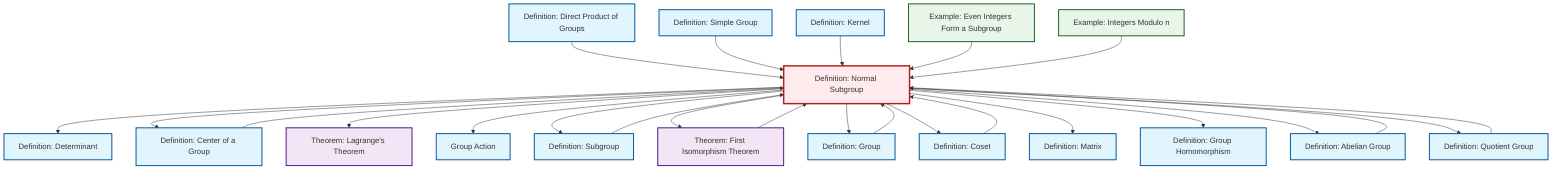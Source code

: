 graph TD
    classDef definition fill:#e1f5fe,stroke:#01579b,stroke-width:2px
    classDef theorem fill:#f3e5f5,stroke:#4a148c,stroke-width:2px
    classDef axiom fill:#fff3e0,stroke:#e65100,stroke-width:2px
    classDef example fill:#e8f5e9,stroke:#1b5e20,stroke-width:2px
    classDef current fill:#ffebee,stroke:#b71c1c,stroke-width:3px
    def-simple-group["Definition: Simple Group"]:::definition
    def-kernel["Definition: Kernel"]:::definition
    def-subgroup["Definition: Subgroup"]:::definition
    def-homomorphism["Definition: Group Homomorphism"]:::definition
    ex-quotient-integers-mod-n["Example: Integers Modulo n"]:::example
    def-group-action["Group Action"]:::definition
    def-abelian-group["Definition: Abelian Group"]:::definition
    thm-lagrange["Theorem: Lagrange's Theorem"]:::theorem
    def-normal-subgroup["Definition: Normal Subgroup"]:::definition
    def-matrix["Definition: Matrix"]:::definition
    def-center-of-group["Definition: Center of a Group"]:::definition
    def-coset["Definition: Coset"]:::definition
    def-determinant["Definition: Determinant"]:::definition
    def-quotient-group["Definition: Quotient Group"]:::definition
    def-direct-product["Definition: Direct Product of Groups"]:::definition
    thm-first-isomorphism["Theorem: First Isomorphism Theorem"]:::theorem
    def-group["Definition: Group"]:::definition
    ex-even-integers-subgroup["Example: Even Integers Form a Subgroup"]:::example
    def-coset --> def-normal-subgroup
    def-normal-subgroup --> def-determinant
    def-direct-product --> def-normal-subgroup
    def-normal-subgroup --> def-center-of-group
    def-simple-group --> def-normal-subgroup
    def-abelian-group --> def-normal-subgroup
    def-subgroup --> def-normal-subgroup
    def-group --> def-normal-subgroup
    def-normal-subgroup --> thm-lagrange
    def-center-of-group --> def-normal-subgroup
    def-normal-subgroup --> def-group-action
    def-normal-subgroup --> def-subgroup
    def-quotient-group --> def-normal-subgroup
    def-normal-subgroup --> thm-first-isomorphism
    thm-first-isomorphism --> def-normal-subgroup
    def-normal-subgroup --> def-group
    def-kernel --> def-normal-subgroup
    def-normal-subgroup --> def-coset
    ex-even-integers-subgroup --> def-normal-subgroup
    def-normal-subgroup --> def-matrix
    def-normal-subgroup --> def-homomorphism
    def-normal-subgroup --> def-abelian-group
    def-normal-subgroup --> def-quotient-group
    ex-quotient-integers-mod-n --> def-normal-subgroup
    class def-normal-subgroup current